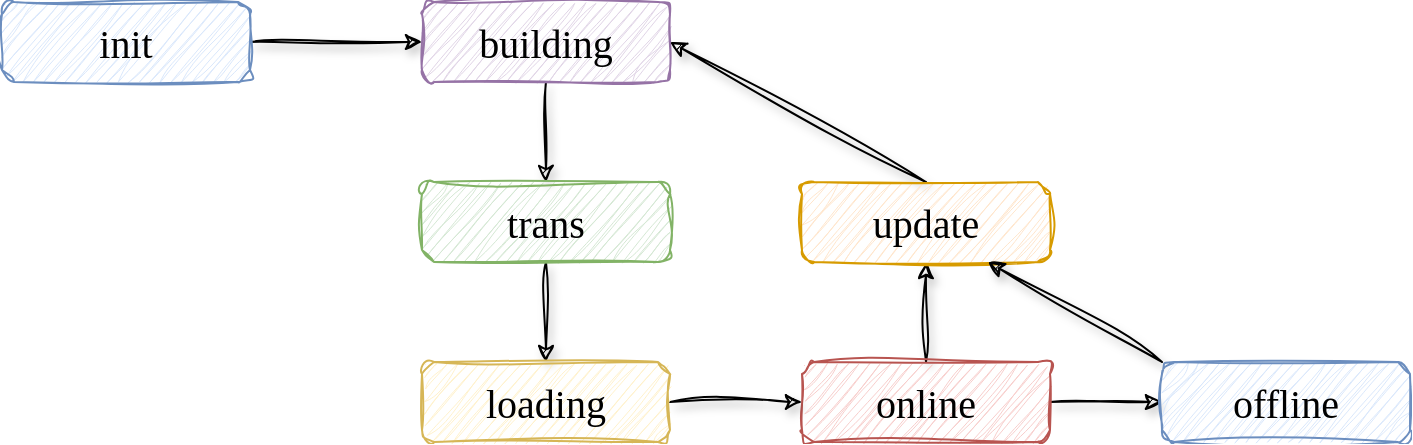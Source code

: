 <mxfile version="21.0.2" type="github">
  <diagram name="第 1 页" id="WEtQFvLlRxjY62BpDCnX">
    <mxGraphModel dx="1174" dy="720" grid="1" gridSize="10" guides="1" tooltips="1" connect="1" arrows="1" fold="1" page="1" pageScale="1" pageWidth="827" pageHeight="1169" math="0" shadow="0">
      <root>
        <mxCell id="0" />
        <mxCell id="1" parent="0" />
        <mxCell id="BQGEHq-u3A9qDxq_hTkO-4" style="edgeStyle=orthogonalEdgeStyle;rounded=0;orthogonalLoop=1;jettySize=auto;html=1;exitX=1;exitY=0.5;exitDx=0;exitDy=0;entryX=0;entryY=0.5;entryDx=0;entryDy=0;sketch=1;curveFitting=1;jiggle=2;shadow=1;" edge="1" parent="1" source="BQGEHq-u3A9qDxq_hTkO-1" target="BQGEHq-u3A9qDxq_hTkO-2">
          <mxGeometry relative="1" as="geometry" />
        </mxCell>
        <mxCell id="BQGEHq-u3A9qDxq_hTkO-1" value="&lt;font face=&quot;Comic Sans MS&quot; style=&quot;font-size: 20px;&quot;&gt;init&lt;/font&gt;" style="rounded=1;whiteSpace=wrap;html=1;sketch=1;curveFitting=1;jiggle=2;fillColor=#dae8fc;strokeColor=#6c8ebf;" vertex="1" parent="1">
          <mxGeometry x="60" y="200" width="124" height="40" as="geometry" />
        </mxCell>
        <mxCell id="BQGEHq-u3A9qDxq_hTkO-7" style="edgeStyle=orthogonalEdgeStyle;rounded=0;orthogonalLoop=1;jettySize=auto;html=1;entryX=0.5;entryY=0;entryDx=0;entryDy=0;sketch=1;curveFitting=1;jiggle=2;shadow=1;" edge="1" parent="1" source="BQGEHq-u3A9qDxq_hTkO-2" target="BQGEHq-u3A9qDxq_hTkO-5">
          <mxGeometry relative="1" as="geometry" />
        </mxCell>
        <mxCell id="BQGEHq-u3A9qDxq_hTkO-2" value="&lt;font face=&quot;Comic Sans MS&quot; style=&quot;font-size: 20px;&quot;&gt;building&lt;/font&gt;" style="rounded=1;whiteSpace=wrap;html=1;sketch=1;curveFitting=1;jiggle=2;fillColor=#e1d5e7;strokeColor=#9673a6;shadow=0;glass=0;" vertex="1" parent="1">
          <mxGeometry x="270" y="200" width="124" height="40" as="geometry" />
        </mxCell>
        <mxCell id="BQGEHq-u3A9qDxq_hTkO-12" style="edgeStyle=orthogonalEdgeStyle;rounded=0;orthogonalLoop=1;jettySize=auto;html=1;entryX=0.5;entryY=0;entryDx=0;entryDy=0;sketch=1;curveFitting=1;jiggle=2;shadow=1;" edge="1" parent="1" source="BQGEHq-u3A9qDxq_hTkO-5" target="BQGEHq-u3A9qDxq_hTkO-9">
          <mxGeometry relative="1" as="geometry" />
        </mxCell>
        <mxCell id="BQGEHq-u3A9qDxq_hTkO-5" value="&lt;font face=&quot;Comic Sans MS&quot; style=&quot;font-size: 20px;&quot;&gt;trans&lt;/font&gt;" style="rounded=1;whiteSpace=wrap;html=1;sketch=1;curveFitting=1;jiggle=2;fillColor=#d5e8d4;strokeColor=#82b366;" vertex="1" parent="1">
          <mxGeometry x="270" y="290" width="124" height="40" as="geometry" />
        </mxCell>
        <mxCell id="BQGEHq-u3A9qDxq_hTkO-14" style="edgeStyle=orthogonalEdgeStyle;rounded=0;orthogonalLoop=1;jettySize=auto;html=1;entryX=0.5;entryY=1;entryDx=0;entryDy=0;sketch=1;curveFitting=1;jiggle=2;shadow=1;" edge="1" parent="1" source="BQGEHq-u3A9qDxq_hTkO-8" target="BQGEHq-u3A9qDxq_hTkO-10">
          <mxGeometry relative="1" as="geometry" />
        </mxCell>
        <mxCell id="BQGEHq-u3A9qDxq_hTkO-16" style="edgeStyle=orthogonalEdgeStyle;rounded=0;orthogonalLoop=1;jettySize=auto;html=1;exitX=1;exitY=0.5;exitDx=0;exitDy=0;entryX=0;entryY=0.5;entryDx=0;entryDy=0;sketch=1;curveFitting=1;jiggle=2;shadow=1;" edge="1" parent="1" source="BQGEHq-u3A9qDxq_hTkO-8" target="BQGEHq-u3A9qDxq_hTkO-11">
          <mxGeometry relative="1" as="geometry" />
        </mxCell>
        <mxCell id="BQGEHq-u3A9qDxq_hTkO-8" value="&lt;font face=&quot;Comic Sans MS&quot; style=&quot;font-size: 20px;&quot;&gt;online&lt;/font&gt;" style="rounded=1;whiteSpace=wrap;html=1;sketch=1;curveFitting=1;jiggle=2;fillColor=#f8cecc;strokeColor=#b85450;" vertex="1" parent="1">
          <mxGeometry x="460" y="380" width="124" height="40" as="geometry" />
        </mxCell>
        <mxCell id="BQGEHq-u3A9qDxq_hTkO-13" style="edgeStyle=orthogonalEdgeStyle;rounded=0;orthogonalLoop=1;jettySize=auto;html=1;entryX=0;entryY=0.5;entryDx=0;entryDy=0;sketch=1;curveFitting=1;jiggle=2;shadow=1;" edge="1" parent="1" source="BQGEHq-u3A9qDxq_hTkO-9" target="BQGEHq-u3A9qDxq_hTkO-8">
          <mxGeometry relative="1" as="geometry" />
        </mxCell>
        <mxCell id="BQGEHq-u3A9qDxq_hTkO-9" value="&lt;font face=&quot;Comic Sans MS&quot; style=&quot;font-size: 20px;&quot;&gt;loading&lt;/font&gt;" style="rounded=1;whiteSpace=wrap;html=1;sketch=1;curveFitting=1;jiggle=2;fillColor=#fff2cc;strokeColor=#d6b656;" vertex="1" parent="1">
          <mxGeometry x="270" y="380" width="124" height="40" as="geometry" />
        </mxCell>
        <mxCell id="BQGEHq-u3A9qDxq_hTkO-15" style="rounded=0;orthogonalLoop=1;jettySize=auto;html=1;exitX=0.5;exitY=0;exitDx=0;exitDy=0;entryX=1;entryY=0.5;entryDx=0;entryDy=0;sketch=1;curveFitting=1;jiggle=2;shadow=1;" edge="1" parent="1" source="BQGEHq-u3A9qDxq_hTkO-10" target="BQGEHq-u3A9qDxq_hTkO-2">
          <mxGeometry relative="1" as="geometry" />
        </mxCell>
        <mxCell id="BQGEHq-u3A9qDxq_hTkO-10" value="&lt;font face=&quot;Comic Sans MS&quot; style=&quot;font-size: 20px;&quot;&gt;update&lt;/font&gt;" style="rounded=1;whiteSpace=wrap;html=1;sketch=1;curveFitting=1;jiggle=2;fillColor=#ffe6cc;strokeColor=#d79b00;" vertex="1" parent="1">
          <mxGeometry x="460" y="290" width="124" height="40" as="geometry" />
        </mxCell>
        <mxCell id="BQGEHq-u3A9qDxq_hTkO-17" style="rounded=0;orthogonalLoop=1;jettySize=auto;html=1;exitX=0;exitY=0;exitDx=0;exitDy=0;entryX=0.75;entryY=1;entryDx=0;entryDy=0;sketch=1;curveFitting=1;jiggle=2;shadow=1;" edge="1" parent="1" source="BQGEHq-u3A9qDxq_hTkO-11" target="BQGEHq-u3A9qDxq_hTkO-10">
          <mxGeometry relative="1" as="geometry" />
        </mxCell>
        <mxCell id="BQGEHq-u3A9qDxq_hTkO-11" value="&lt;font face=&quot;Comic Sans MS&quot;&gt;&lt;span style=&quot;font-size: 20px;&quot;&gt;offline&lt;/span&gt;&lt;/font&gt;" style="rounded=1;whiteSpace=wrap;html=1;sketch=1;curveFitting=1;jiggle=2;fillColor=#dae8fc;strokeColor=#6c8ebf;" vertex="1" parent="1">
          <mxGeometry x="640" y="380" width="124" height="40" as="geometry" />
        </mxCell>
      </root>
    </mxGraphModel>
  </diagram>
</mxfile>

